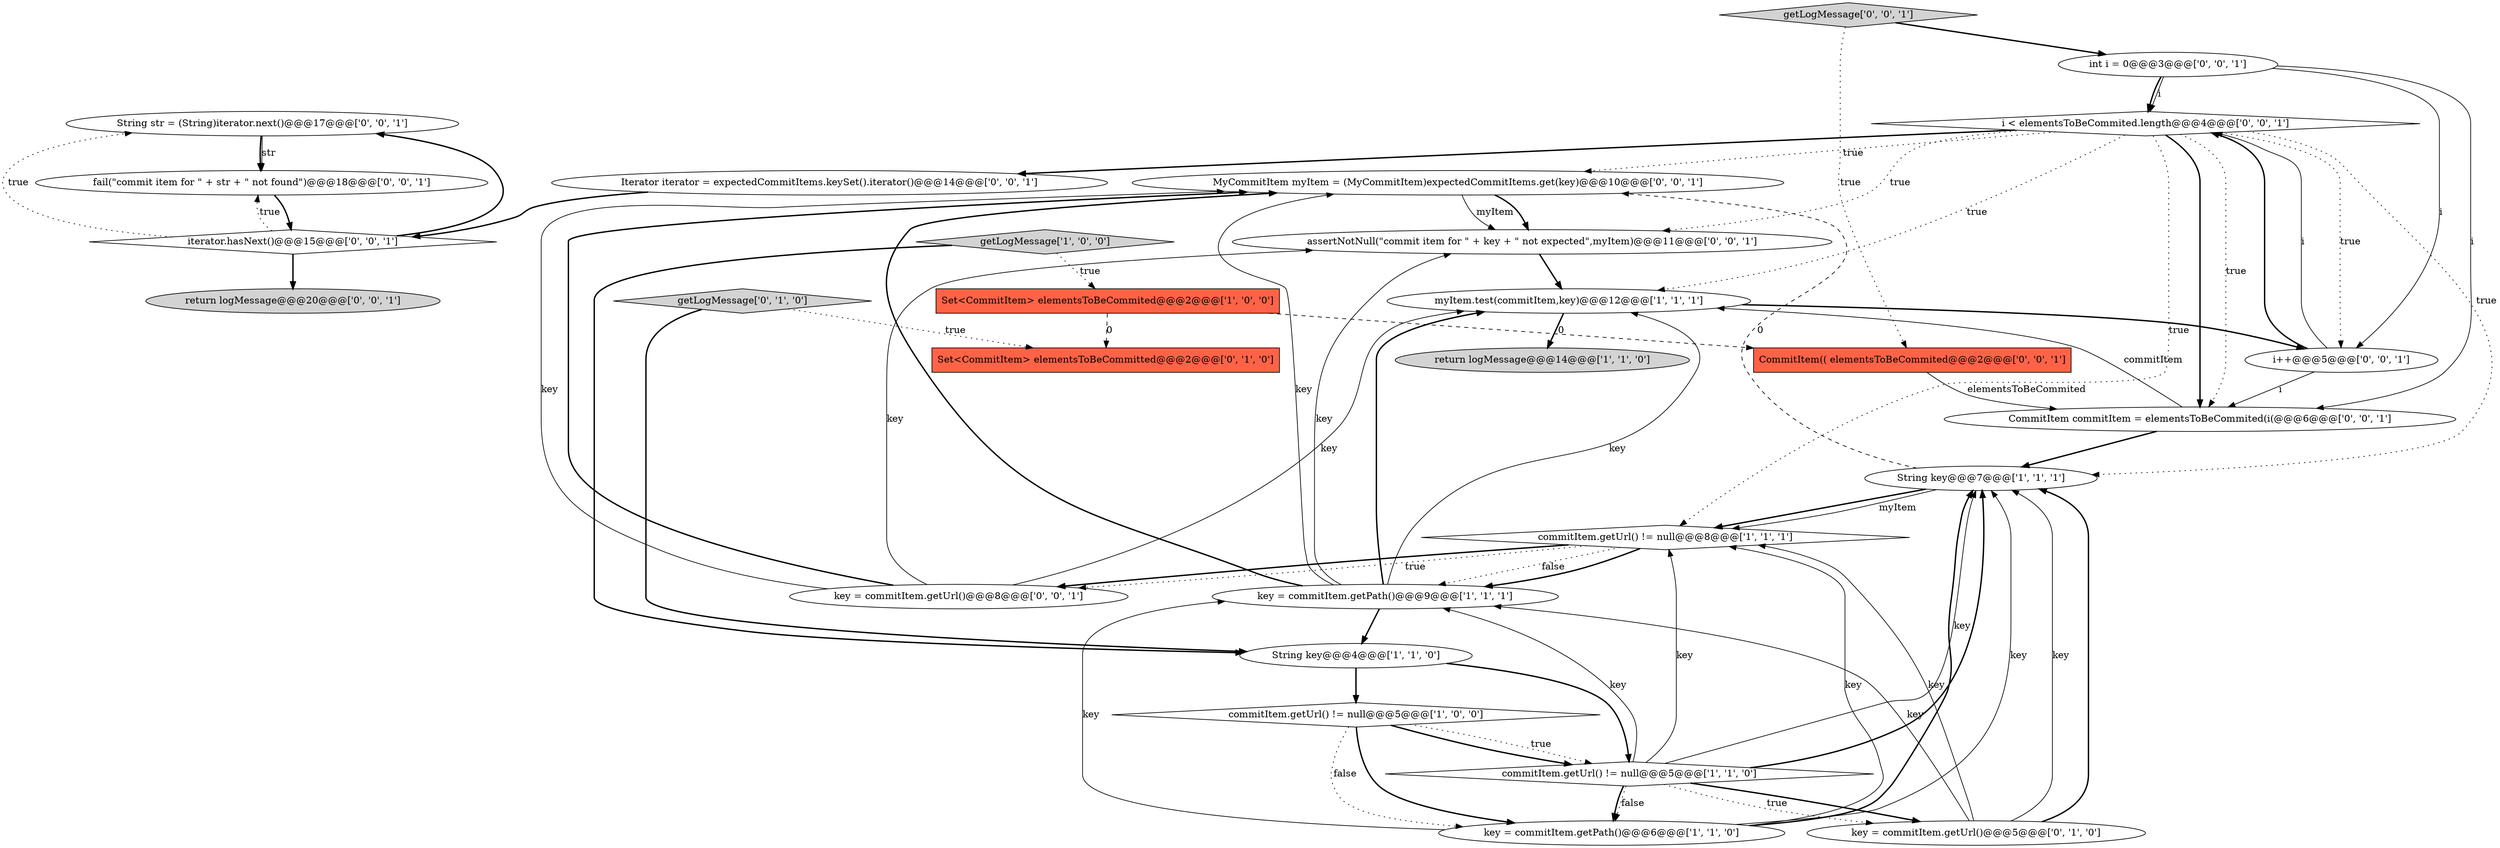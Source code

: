 digraph {
22 [style = filled, label = "String str = (String)iterator.next()@@@17@@@['0', '0', '1']", fillcolor = white, shape = ellipse image = "AAA0AAABBB3BBB"];
21 [style = filled, label = "MyCommitItem myItem = (MyCommitItem)expectedCommitItems.get(key)@@@10@@@['0', '0', '1']", fillcolor = white, shape = ellipse image = "AAA0AAABBB3BBB"];
9 [style = filled, label = "commitItem.getUrl() != null@@@8@@@['1', '1', '1']", fillcolor = white, shape = diamond image = "AAA0AAABBB1BBB"];
5 [style = filled, label = "commitItem.getUrl() != null@@@5@@@['1', '0', '0']", fillcolor = white, shape = diamond image = "AAA0AAABBB1BBB"];
26 [style = filled, label = "CommitItem(( elementsToBeCommited@@@2@@@['0', '0', '1']", fillcolor = tomato, shape = box image = "AAA0AAABBB3BBB"];
13 [style = filled, label = "Set<CommitItem> elementsToBeCommitted@@@2@@@['0', '1', '0']", fillcolor = tomato, shape = box image = "AAA1AAABBB2BBB"];
11 [style = filled, label = "key = commitItem.getUrl()@@@5@@@['0', '1', '0']", fillcolor = white, shape = ellipse image = "AAA0AAABBB2BBB"];
20 [style = filled, label = "key = commitItem.getUrl()@@@8@@@['0', '0', '1']", fillcolor = white, shape = ellipse image = "AAA0AAABBB3BBB"];
19 [style = filled, label = "int i = 0@@@3@@@['0', '0', '1']", fillcolor = white, shape = ellipse image = "AAA0AAABBB3BBB"];
14 [style = filled, label = "return logMessage@@@20@@@['0', '0', '1']", fillcolor = lightgray, shape = ellipse image = "AAA0AAABBB3BBB"];
25 [style = filled, label = "i++@@@5@@@['0', '0', '1']", fillcolor = white, shape = ellipse image = "AAA0AAABBB3BBB"];
6 [style = filled, label = "commitItem.getUrl() != null@@@5@@@['1', '1', '0']", fillcolor = white, shape = diamond image = "AAA0AAABBB1BBB"];
0 [style = filled, label = "key = commitItem.getPath()@@@6@@@['1', '1', '0']", fillcolor = white, shape = ellipse image = "AAA0AAABBB1BBB"];
4 [style = filled, label = "Set<CommitItem> elementsToBeCommited@@@2@@@['1', '0', '0']", fillcolor = tomato, shape = box image = "AAA1AAABBB1BBB"];
3 [style = filled, label = "key = commitItem.getPath()@@@9@@@['1', '1', '1']", fillcolor = white, shape = ellipse image = "AAA0AAABBB1BBB"];
16 [style = filled, label = "i < elementsToBeCommited.length@@@4@@@['0', '0', '1']", fillcolor = white, shape = diamond image = "AAA0AAABBB3BBB"];
2 [style = filled, label = "String key@@@7@@@['1', '1', '1']", fillcolor = white, shape = ellipse image = "AAA0AAABBB1BBB"];
1 [style = filled, label = "String key@@@4@@@['1', '1', '0']", fillcolor = white, shape = ellipse image = "AAA0AAABBB1BBB"];
12 [style = filled, label = "getLogMessage['0', '1', '0']", fillcolor = lightgray, shape = diamond image = "AAA0AAABBB2BBB"];
24 [style = filled, label = "CommitItem commitItem = elementsToBeCommited(i(@@@6@@@['0', '0', '1']", fillcolor = white, shape = ellipse image = "AAA0AAABBB3BBB"];
23 [style = filled, label = "Iterator iterator = expectedCommitItems.keySet().iterator()@@@14@@@['0', '0', '1']", fillcolor = white, shape = ellipse image = "AAA0AAABBB3BBB"];
18 [style = filled, label = "assertNotNull(\"commit item for \" + key + \" not expected\",myItem)@@@11@@@['0', '0', '1']", fillcolor = white, shape = ellipse image = "AAA0AAABBB3BBB"];
15 [style = filled, label = "iterator.hasNext()@@@15@@@['0', '0', '1']", fillcolor = white, shape = diamond image = "AAA0AAABBB3BBB"];
27 [style = filled, label = "fail(\"commit item for \" + str + \" not found\")@@@18@@@['0', '0', '1']", fillcolor = white, shape = ellipse image = "AAA0AAABBB3BBB"];
10 [style = filled, label = "return logMessage@@@14@@@['1', '1', '0']", fillcolor = lightgray, shape = ellipse image = "AAA0AAABBB1BBB"];
8 [style = filled, label = "getLogMessage['1', '0', '0']", fillcolor = lightgray, shape = diamond image = "AAA0AAABBB1BBB"];
17 [style = filled, label = "getLogMessage['0', '0', '1']", fillcolor = lightgray, shape = diamond image = "AAA0AAABBB3BBB"];
7 [style = filled, label = "myItem.test(commitItem,key)@@@12@@@['1', '1', '1']", fillcolor = white, shape = ellipse image = "AAA0AAABBB1BBB"];
1->5 [style = bold, label=""];
17->26 [style = dotted, label="true"];
6->0 [style = dotted, label="false"];
16->9 [style = dotted, label="true"];
16->2 [style = dotted, label="true"];
3->1 [style = bold, label=""];
24->2 [style = bold, label=""];
15->14 [style = bold, label=""];
0->3 [style = solid, label="key"];
7->10 [style = bold, label=""];
16->24 [style = bold, label=""];
0->2 [style = bold, label=""];
9->3 [style = dotted, label="false"];
23->15 [style = bold, label=""];
6->3 [style = solid, label="key"];
5->6 [style = dotted, label="true"];
9->20 [style = bold, label=""];
15->22 [style = dotted, label="true"];
6->0 [style = bold, label=""];
4->26 [style = dashed, label="0"];
2->9 [style = bold, label=""];
16->23 [style = bold, label=""];
21->18 [style = solid, label="myItem"];
12->1 [style = bold, label=""];
25->16 [style = bold, label=""];
6->2 [style = solid, label="key"];
17->19 [style = bold, label=""];
11->2 [style = bold, label=""];
21->18 [style = bold, label=""];
27->15 [style = bold, label=""];
8->4 [style = dotted, label="true"];
15->22 [style = bold, label=""];
19->16 [style = bold, label=""];
15->27 [style = dotted, label="true"];
6->2 [style = bold, label=""];
20->21 [style = bold, label=""];
0->9 [style = solid, label="key"];
8->1 [style = bold, label=""];
5->0 [style = dotted, label="false"];
16->7 [style = dotted, label="true"];
19->25 [style = solid, label="i"];
25->16 [style = solid, label="i"];
19->24 [style = solid, label="i"];
12->13 [style = dotted, label="true"];
1->6 [style = bold, label=""];
20->7 [style = solid, label="key"];
19->16 [style = solid, label="i"];
22->27 [style = solid, label="str"];
5->6 [style = bold, label=""];
3->18 [style = solid, label="key"];
5->0 [style = bold, label=""];
3->7 [style = bold, label=""];
22->27 [style = bold, label=""];
11->3 [style = solid, label="key"];
2->21 [style = dashed, label="0"];
25->24 [style = solid, label="i"];
6->11 [style = bold, label=""];
20->18 [style = solid, label="key"];
9->20 [style = dotted, label="true"];
6->9 [style = solid, label="key"];
11->9 [style = solid, label="key"];
9->3 [style = bold, label=""];
16->21 [style = dotted, label="true"];
3->21 [style = bold, label=""];
26->24 [style = solid, label="elementsToBeCommited"];
3->21 [style = solid, label="key"];
7->25 [style = bold, label=""];
0->2 [style = solid, label="key"];
6->11 [style = dotted, label="true"];
3->7 [style = solid, label="key"];
2->9 [style = solid, label="myItem"];
18->7 [style = bold, label=""];
16->25 [style = dotted, label="true"];
11->2 [style = solid, label="key"];
20->21 [style = solid, label="key"];
4->13 [style = dashed, label="0"];
24->7 [style = solid, label="commitItem"];
16->24 [style = dotted, label="true"];
16->18 [style = dotted, label="true"];
}
